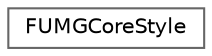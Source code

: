 digraph "Graphical Class Hierarchy"
{
 // INTERACTIVE_SVG=YES
 // LATEX_PDF_SIZE
  bgcolor="transparent";
  edge [fontname=Helvetica,fontsize=10,labelfontname=Helvetica,labelfontsize=10];
  node [fontname=Helvetica,fontsize=10,shape=box,height=0.2,width=0.4];
  rankdir="LR";
  Node0 [id="Node000000",label="FUMGCoreStyle",height=0.2,width=0.4,color="grey40", fillcolor="white", style="filled",URL="$de/d29/classFUMGCoreStyle.html",tooltip="Core slate style."];
}
